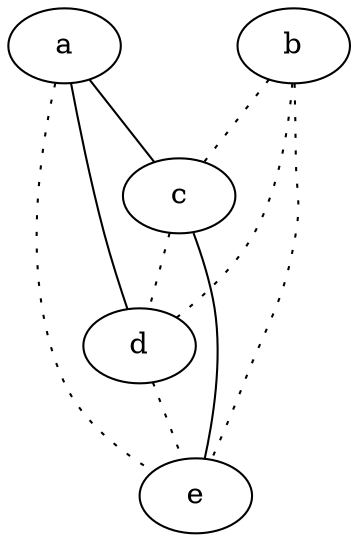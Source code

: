 graph {
a -- c;
a -- d;
a -- e [style=dotted];
b -- c [style=dotted];
b -- d [style=dotted];
b -- e [style=dotted];
c -- d [style=dotted];
c -- e;
d -- e [style=dotted];
}
